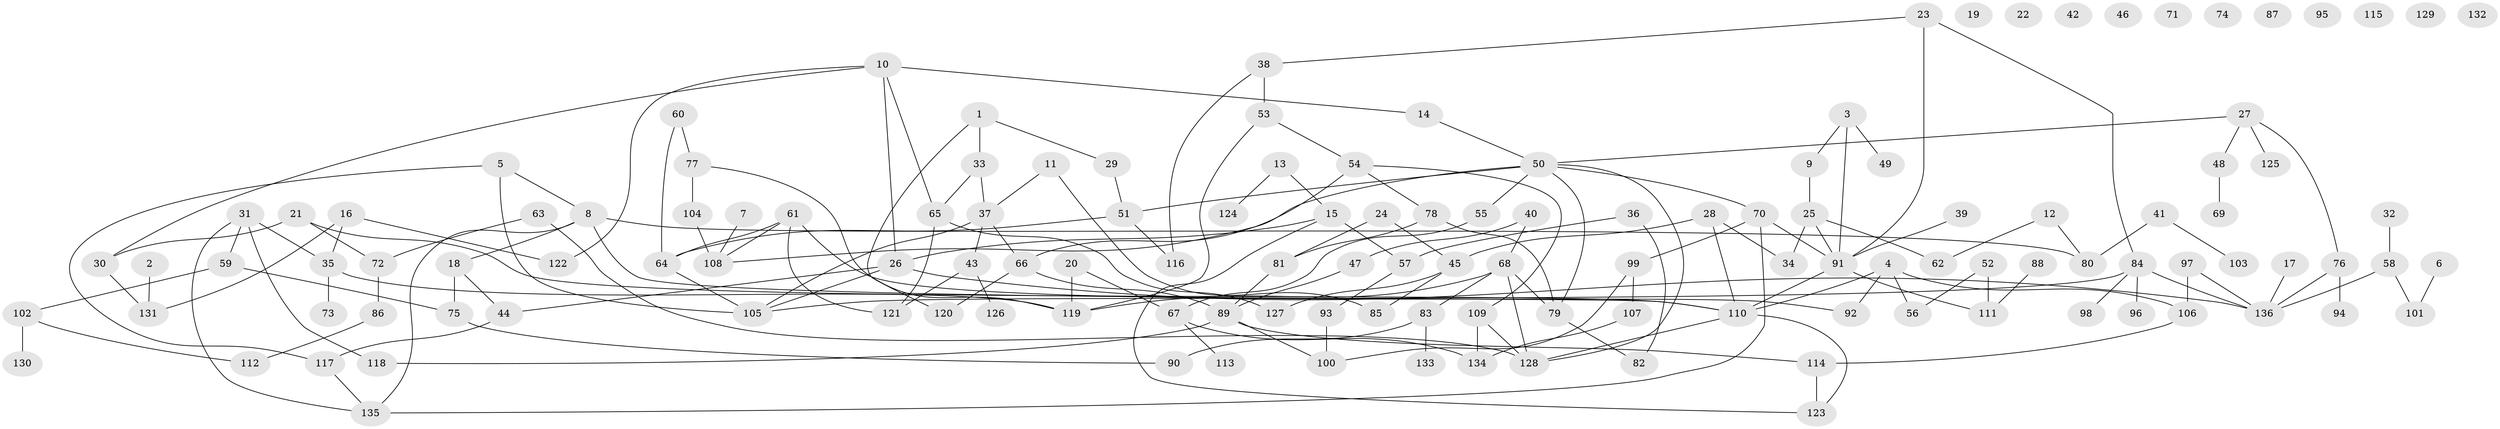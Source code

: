 // coarse degree distribution, {3: 0.07142857142857142, 1: 0.17857142857142858, 6: 0.017857142857142856, 12: 0.03571428571428571, 9: 0.017857142857142856, 8: 0.03571428571428571, 5: 0.125, 2: 0.25, 0: 0.19642857142857142, 4: 0.03571428571428571, 13: 0.017857142857142856, 11: 0.017857142857142856}
// Generated by graph-tools (version 1.1) at 2025/16/03/04/25 18:16:31]
// undirected, 136 vertices, 177 edges
graph export_dot {
graph [start="1"]
  node [color=gray90,style=filled];
  1;
  2;
  3;
  4;
  5;
  6;
  7;
  8;
  9;
  10;
  11;
  12;
  13;
  14;
  15;
  16;
  17;
  18;
  19;
  20;
  21;
  22;
  23;
  24;
  25;
  26;
  27;
  28;
  29;
  30;
  31;
  32;
  33;
  34;
  35;
  36;
  37;
  38;
  39;
  40;
  41;
  42;
  43;
  44;
  45;
  46;
  47;
  48;
  49;
  50;
  51;
  52;
  53;
  54;
  55;
  56;
  57;
  58;
  59;
  60;
  61;
  62;
  63;
  64;
  65;
  66;
  67;
  68;
  69;
  70;
  71;
  72;
  73;
  74;
  75;
  76;
  77;
  78;
  79;
  80;
  81;
  82;
  83;
  84;
  85;
  86;
  87;
  88;
  89;
  90;
  91;
  92;
  93;
  94;
  95;
  96;
  97;
  98;
  99;
  100;
  101;
  102;
  103;
  104;
  105;
  106;
  107;
  108;
  109;
  110;
  111;
  112;
  113;
  114;
  115;
  116;
  117;
  118;
  119;
  120;
  121;
  122;
  123;
  124;
  125;
  126;
  127;
  128;
  129;
  130;
  131;
  132;
  133;
  134;
  135;
  136;
  1 -- 29;
  1 -- 33;
  1 -- 120;
  2 -- 131;
  3 -- 9;
  3 -- 49;
  3 -- 91;
  4 -- 56;
  4 -- 92;
  4 -- 106;
  4 -- 110;
  5 -- 8;
  5 -- 105;
  5 -- 117;
  6 -- 101;
  7 -- 108;
  8 -- 18;
  8 -- 80;
  8 -- 110;
  8 -- 135;
  9 -- 25;
  10 -- 14;
  10 -- 26;
  10 -- 30;
  10 -- 65;
  10 -- 122;
  11 -- 37;
  11 -- 85;
  12 -- 62;
  12 -- 80;
  13 -- 15;
  13 -- 124;
  14 -- 50;
  15 -- 26;
  15 -- 57;
  15 -- 123;
  16 -- 35;
  16 -- 122;
  16 -- 131;
  17 -- 136;
  18 -- 44;
  18 -- 75;
  20 -- 67;
  20 -- 119;
  21 -- 30;
  21 -- 72;
  21 -- 110;
  23 -- 38;
  23 -- 84;
  23 -- 91;
  24 -- 45;
  24 -- 81;
  25 -- 34;
  25 -- 62;
  25 -- 91;
  26 -- 44;
  26 -- 105;
  26 -- 136;
  27 -- 48;
  27 -- 50;
  27 -- 76;
  27 -- 125;
  28 -- 34;
  28 -- 45;
  28 -- 110;
  29 -- 51;
  30 -- 131;
  31 -- 35;
  31 -- 59;
  31 -- 118;
  31 -- 135;
  32 -- 58;
  33 -- 37;
  33 -- 65;
  35 -- 73;
  35 -- 119;
  36 -- 57;
  36 -- 82;
  37 -- 43;
  37 -- 66;
  37 -- 105;
  38 -- 53;
  38 -- 116;
  39 -- 91;
  40 -- 47;
  40 -- 68;
  41 -- 80;
  41 -- 103;
  43 -- 121;
  43 -- 126;
  44 -- 117;
  45 -- 85;
  45 -- 127;
  47 -- 89;
  48 -- 69;
  50 -- 51;
  50 -- 55;
  50 -- 70;
  50 -- 79;
  50 -- 108;
  50 -- 128;
  51 -- 64;
  51 -- 116;
  52 -- 56;
  52 -- 111;
  53 -- 54;
  53 -- 119;
  54 -- 66;
  54 -- 78;
  54 -- 109;
  55 -- 67;
  57 -- 93;
  58 -- 101;
  58 -- 136;
  59 -- 75;
  59 -- 102;
  60 -- 64;
  60 -- 77;
  61 -- 64;
  61 -- 92;
  61 -- 108;
  61 -- 121;
  63 -- 72;
  63 -- 128;
  64 -- 105;
  65 -- 121;
  65 -- 127;
  66 -- 89;
  66 -- 120;
  67 -- 113;
  67 -- 134;
  68 -- 79;
  68 -- 83;
  68 -- 119;
  68 -- 128;
  70 -- 91;
  70 -- 99;
  70 -- 135;
  72 -- 86;
  75 -- 90;
  76 -- 94;
  76 -- 136;
  77 -- 104;
  77 -- 119;
  78 -- 79;
  78 -- 81;
  79 -- 82;
  81 -- 89;
  83 -- 90;
  83 -- 133;
  84 -- 96;
  84 -- 98;
  84 -- 105;
  84 -- 136;
  86 -- 112;
  88 -- 111;
  89 -- 100;
  89 -- 114;
  89 -- 118;
  91 -- 110;
  91 -- 111;
  93 -- 100;
  97 -- 106;
  97 -- 136;
  99 -- 100;
  99 -- 107;
  102 -- 112;
  102 -- 130;
  104 -- 108;
  106 -- 114;
  107 -- 134;
  109 -- 128;
  109 -- 134;
  110 -- 123;
  110 -- 128;
  114 -- 123;
  117 -- 135;
}
